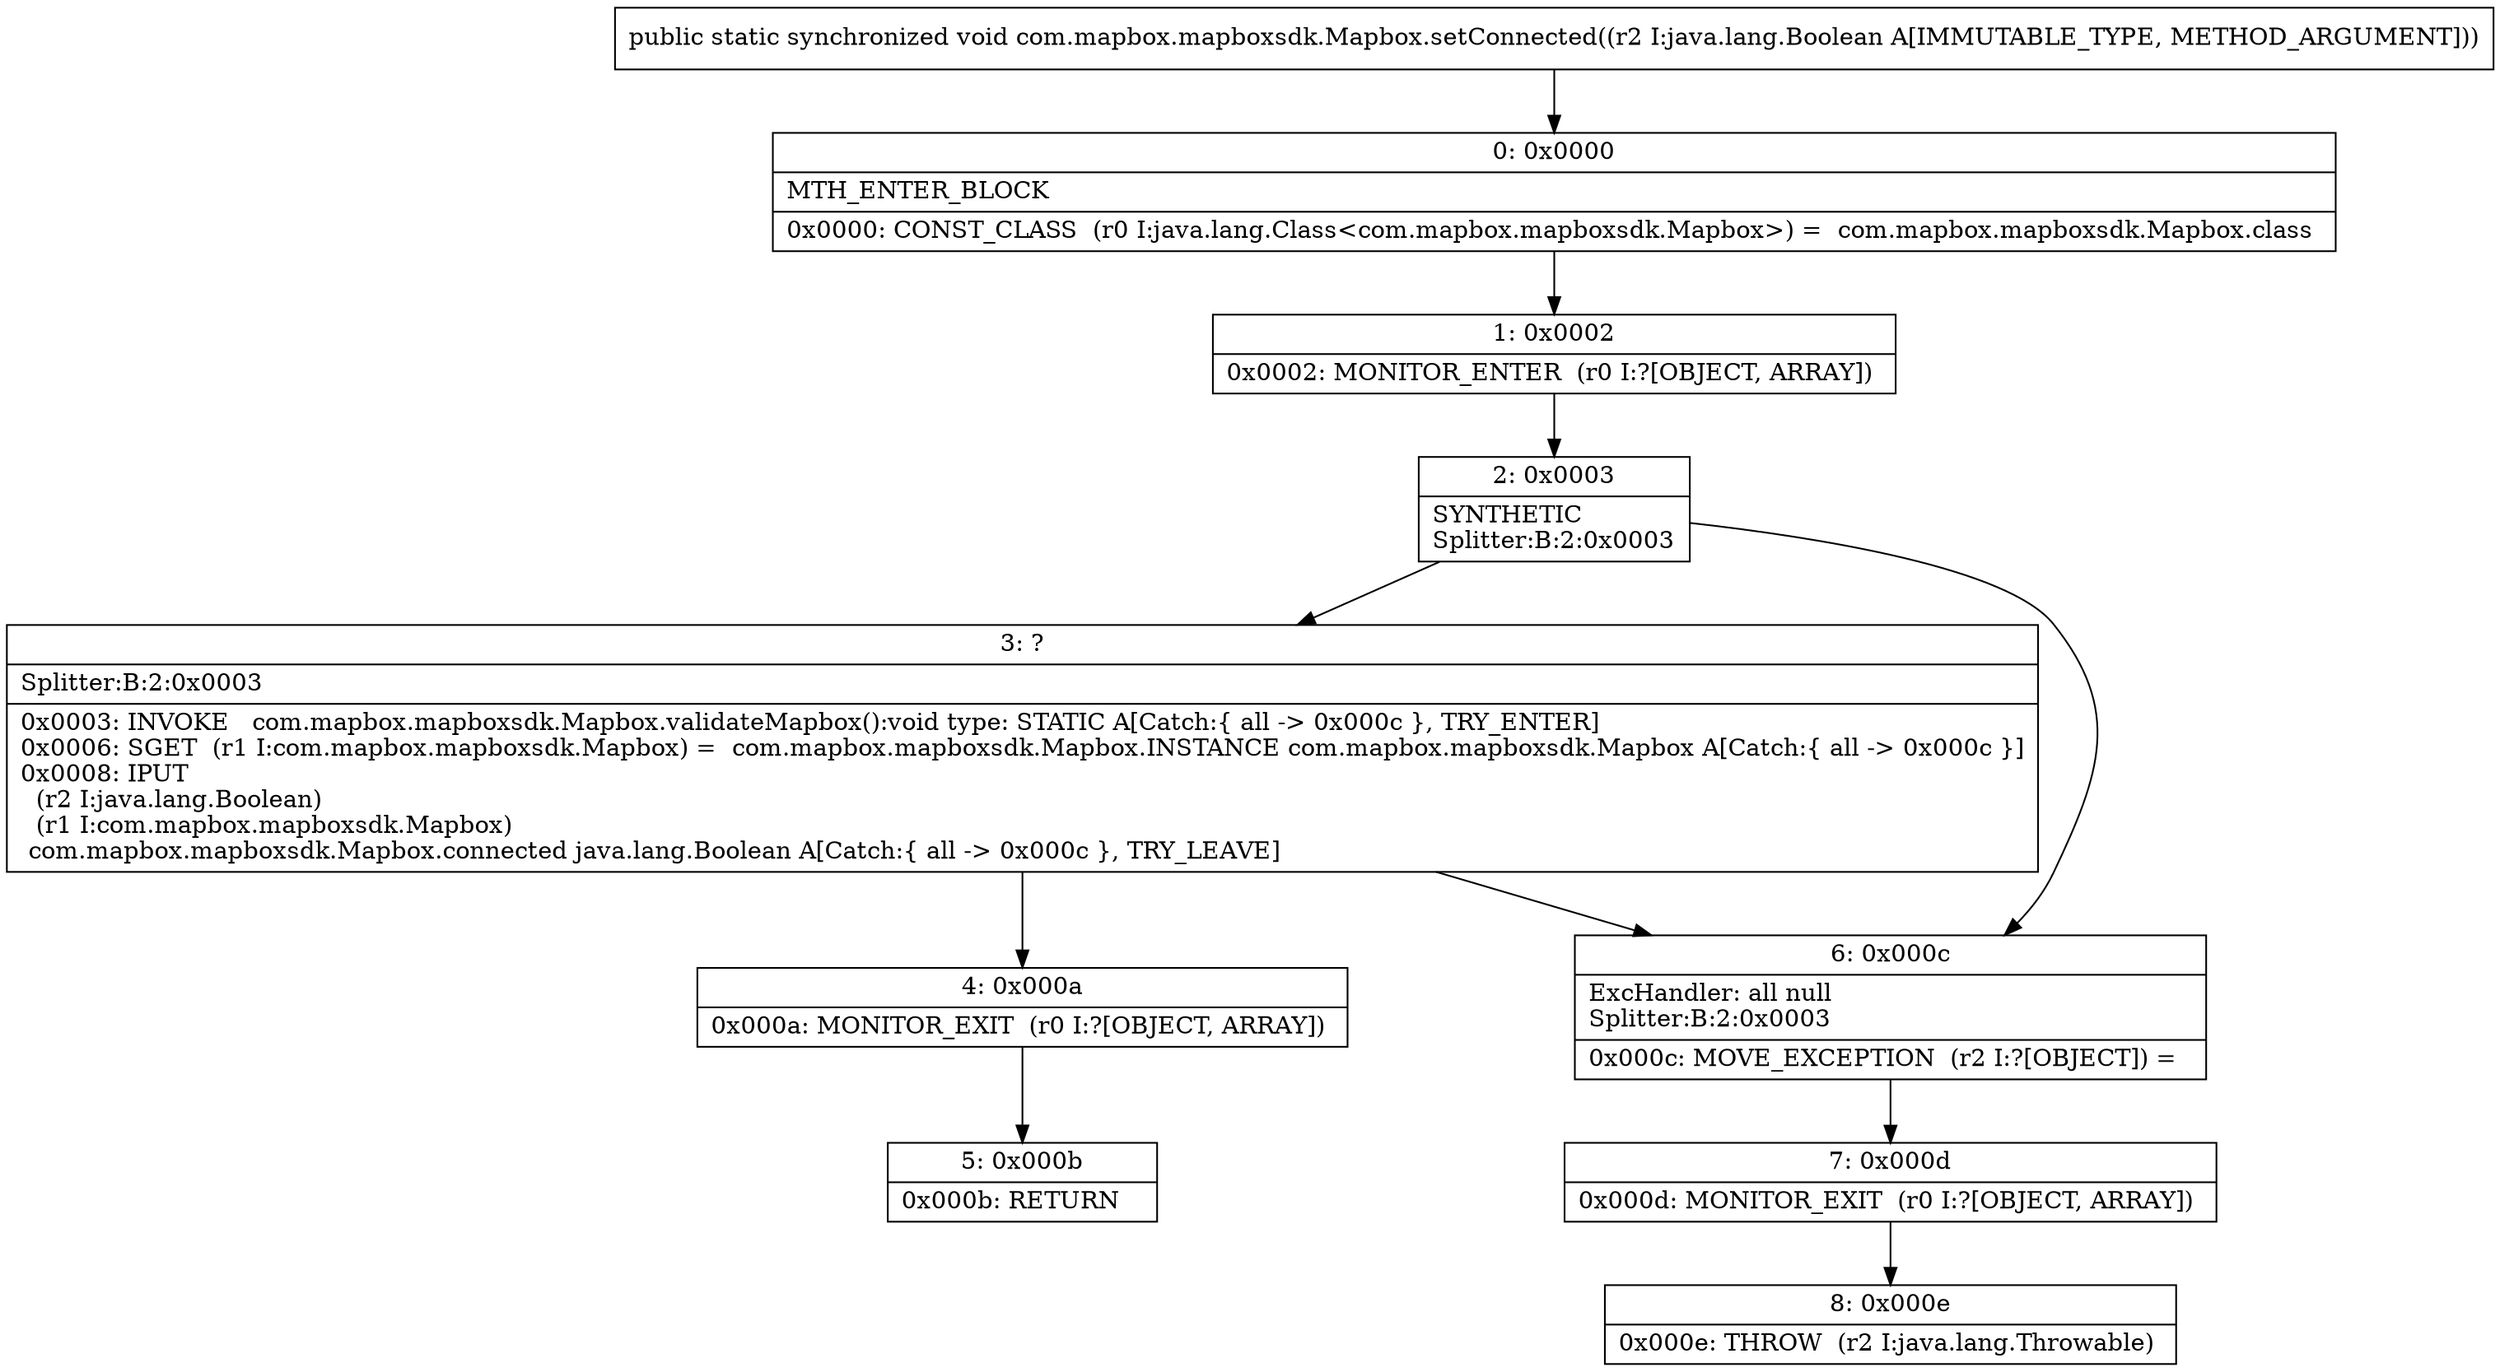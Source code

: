 digraph "CFG forcom.mapbox.mapboxsdk.Mapbox.setConnected(Ljava\/lang\/Boolean;)V" {
Node_0 [shape=record,label="{0\:\ 0x0000|MTH_ENTER_BLOCK\l|0x0000: CONST_CLASS  (r0 I:java.lang.Class\<com.mapbox.mapboxsdk.Mapbox\>) =  com.mapbox.mapboxsdk.Mapbox.class \l}"];
Node_1 [shape=record,label="{1\:\ 0x0002|0x0002: MONITOR_ENTER  (r0 I:?[OBJECT, ARRAY]) \l}"];
Node_2 [shape=record,label="{2\:\ 0x0003|SYNTHETIC\lSplitter:B:2:0x0003\l}"];
Node_3 [shape=record,label="{3\:\ ?|Splitter:B:2:0x0003\l|0x0003: INVOKE   com.mapbox.mapboxsdk.Mapbox.validateMapbox():void type: STATIC A[Catch:\{ all \-\> 0x000c \}, TRY_ENTER]\l0x0006: SGET  (r1 I:com.mapbox.mapboxsdk.Mapbox) =  com.mapbox.mapboxsdk.Mapbox.INSTANCE com.mapbox.mapboxsdk.Mapbox A[Catch:\{ all \-\> 0x000c \}]\l0x0008: IPUT  \l  (r2 I:java.lang.Boolean)\l  (r1 I:com.mapbox.mapboxsdk.Mapbox)\l com.mapbox.mapboxsdk.Mapbox.connected java.lang.Boolean A[Catch:\{ all \-\> 0x000c \}, TRY_LEAVE]\l}"];
Node_4 [shape=record,label="{4\:\ 0x000a|0x000a: MONITOR_EXIT  (r0 I:?[OBJECT, ARRAY]) \l}"];
Node_5 [shape=record,label="{5\:\ 0x000b|0x000b: RETURN   \l}"];
Node_6 [shape=record,label="{6\:\ 0x000c|ExcHandler: all null\lSplitter:B:2:0x0003\l|0x000c: MOVE_EXCEPTION  (r2 I:?[OBJECT]) =  \l}"];
Node_7 [shape=record,label="{7\:\ 0x000d|0x000d: MONITOR_EXIT  (r0 I:?[OBJECT, ARRAY]) \l}"];
Node_8 [shape=record,label="{8\:\ 0x000e|0x000e: THROW  (r2 I:java.lang.Throwable) \l}"];
MethodNode[shape=record,label="{public static synchronized void com.mapbox.mapboxsdk.Mapbox.setConnected((r2 I:java.lang.Boolean A[IMMUTABLE_TYPE, METHOD_ARGUMENT])) }"];
MethodNode -> Node_0;
Node_0 -> Node_1;
Node_1 -> Node_2;
Node_2 -> Node_3;
Node_2 -> Node_6;
Node_3 -> Node_4;
Node_3 -> Node_6;
Node_4 -> Node_5;
Node_6 -> Node_7;
Node_7 -> Node_8;
}

